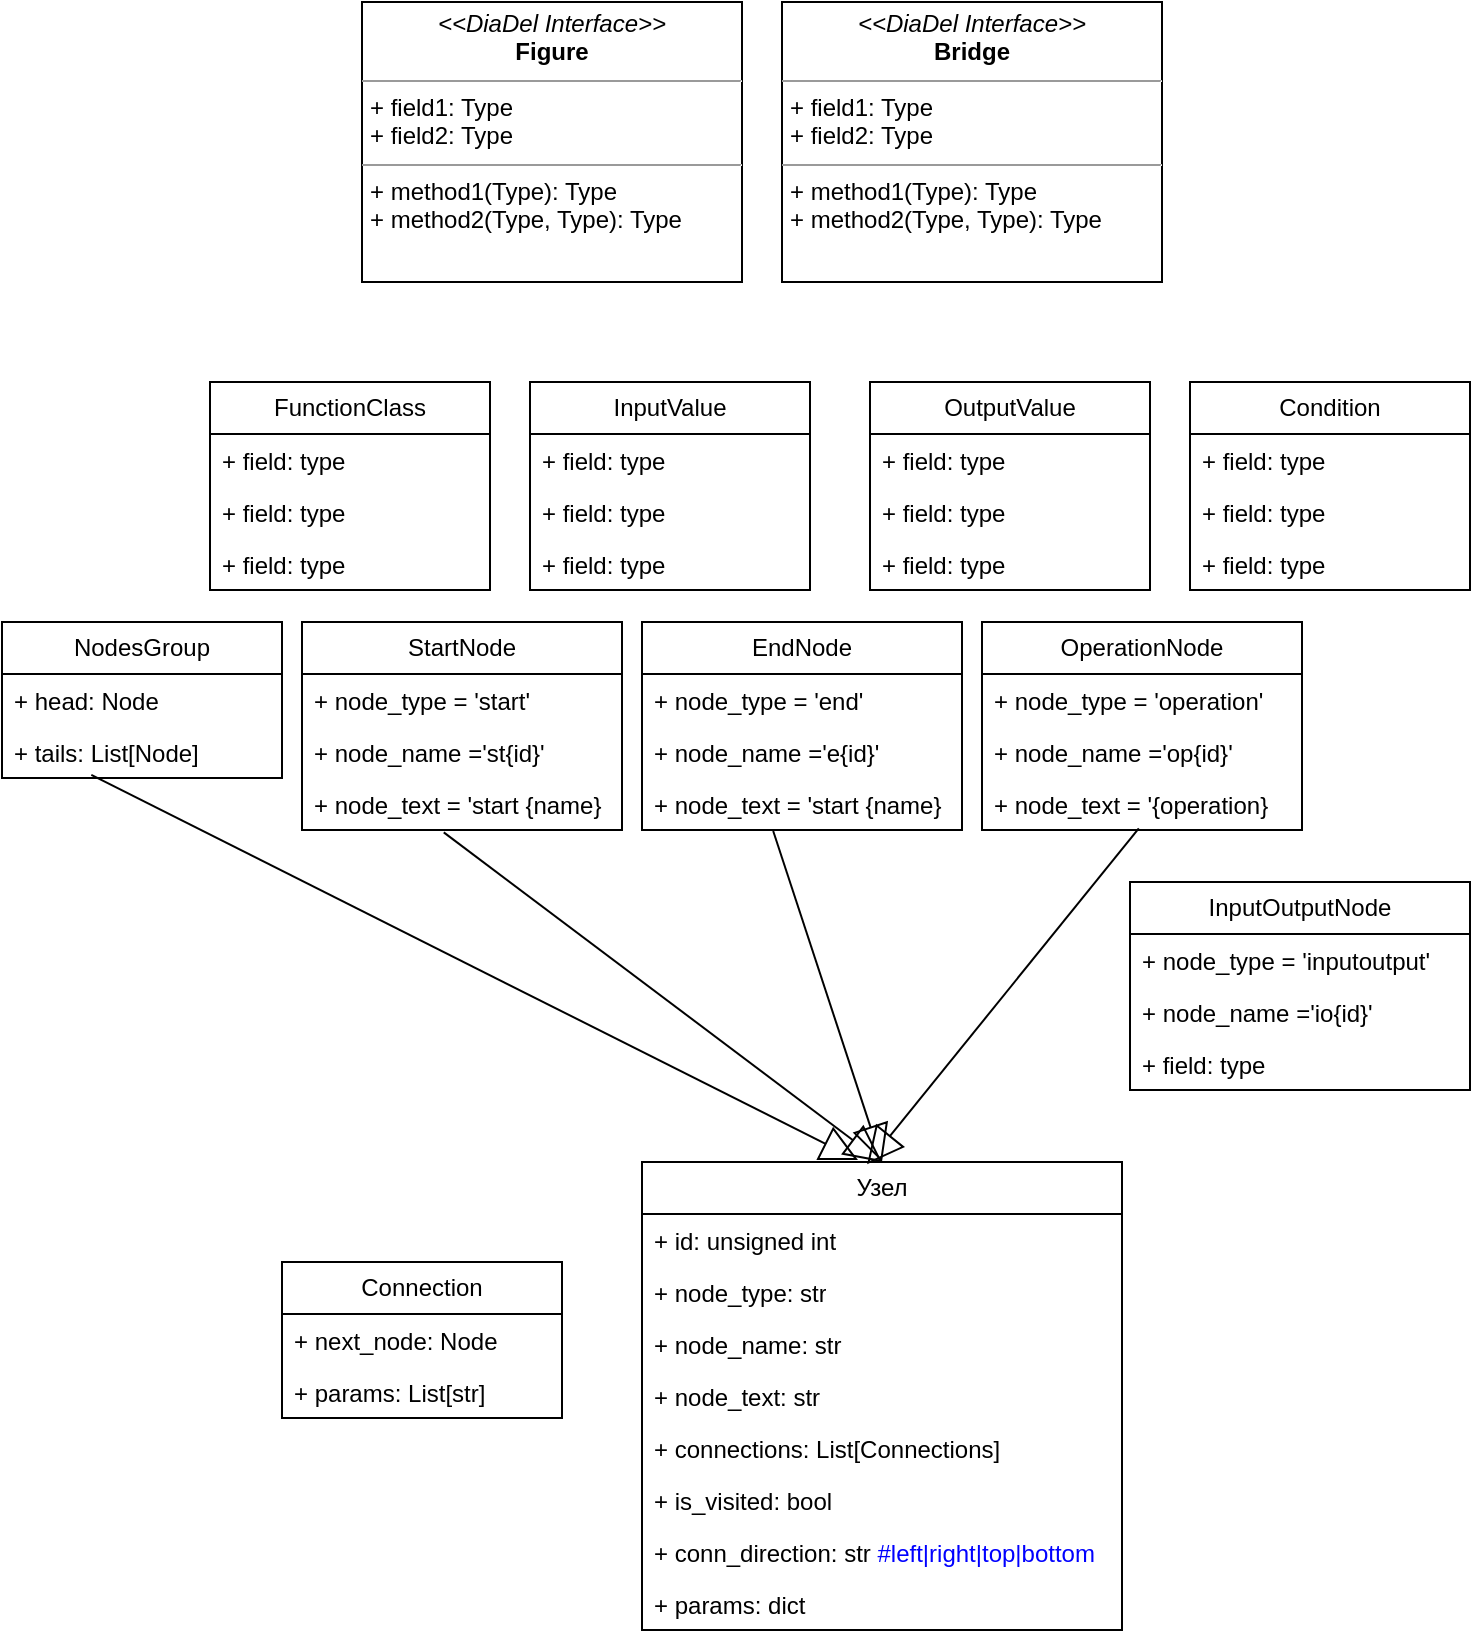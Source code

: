 <mxfile version="23.1.5" type="device">
  <diagram id="C5RBs43oDa-KdzZeNtuy" name="Page-1">
    <mxGraphModel dx="331" dy="721" grid="1" gridSize="10" guides="1" tooltips="1" connect="1" arrows="1" fold="1" page="1" pageScale="1" pageWidth="827" pageHeight="1169" math="0" shadow="0">
      <root>
        <mxCell id="WIyWlLk6GJQsqaUBKTNV-0" />
        <mxCell id="WIyWlLk6GJQsqaUBKTNV-1" parent="WIyWlLk6GJQsqaUBKTNV-0" />
        <mxCell id="og0lo65tPzCneyDVW0k1-9" value="Узел" style="swimlane;fontStyle=0;childLayout=stackLayout;horizontal=1;startSize=26;fillColor=none;horizontalStack=0;resizeParent=1;resizeParentMax=0;resizeLast=0;collapsible=1;marginBottom=0;whiteSpace=wrap;html=1;" vertex="1" parent="WIyWlLk6GJQsqaUBKTNV-1">
          <mxGeometry x="320" y="610" width="240" height="234" as="geometry" />
        </mxCell>
        <mxCell id="og0lo65tPzCneyDVW0k1-11" value="+ id: unsigned int" style="text;strokeColor=none;fillColor=none;align=left;verticalAlign=top;spacingLeft=4;spacingRight=4;overflow=hidden;rotatable=0;points=[[0,0.5],[1,0.5]];portConstraint=eastwest;whiteSpace=wrap;html=1;" vertex="1" parent="og0lo65tPzCneyDVW0k1-9">
          <mxGeometry y="26" width="240" height="26" as="geometry" />
        </mxCell>
        <mxCell id="og0lo65tPzCneyDVW0k1-72" value="+ node_type: str" style="text;strokeColor=none;fillColor=none;align=left;verticalAlign=top;spacingLeft=4;spacingRight=4;overflow=hidden;rotatable=0;points=[[0,0.5],[1,0.5]];portConstraint=eastwest;whiteSpace=wrap;html=1;" vertex="1" parent="og0lo65tPzCneyDVW0k1-9">
          <mxGeometry y="52" width="240" height="26" as="geometry" />
        </mxCell>
        <mxCell id="og0lo65tPzCneyDVW0k1-10" value="+ node_name: str" style="text;strokeColor=none;fillColor=none;align=left;verticalAlign=top;spacingLeft=4;spacingRight=4;overflow=hidden;rotatable=0;points=[[0,0.5],[1,0.5]];portConstraint=eastwest;whiteSpace=wrap;html=1;" vertex="1" parent="og0lo65tPzCneyDVW0k1-9">
          <mxGeometry y="78" width="240" height="26" as="geometry" />
        </mxCell>
        <mxCell id="og0lo65tPzCneyDVW0k1-76" value="+ node_text: str" style="text;strokeColor=none;fillColor=none;align=left;verticalAlign=top;spacingLeft=4;spacingRight=4;overflow=hidden;rotatable=0;points=[[0,0.5],[1,0.5]];portConstraint=eastwest;whiteSpace=wrap;html=1;" vertex="1" parent="og0lo65tPzCneyDVW0k1-9">
          <mxGeometry y="104" width="240" height="26" as="geometry" />
        </mxCell>
        <mxCell id="og0lo65tPzCneyDVW0k1-12" value="+ connections: List[Connections]" style="text;strokeColor=none;fillColor=none;align=left;verticalAlign=top;spacingLeft=4;spacingRight=4;overflow=hidden;rotatable=0;points=[[0,0.5],[1,0.5]];portConstraint=eastwest;whiteSpace=wrap;html=1;rounded=0;imageAspect=0;" vertex="1" parent="og0lo65tPzCneyDVW0k1-9">
          <mxGeometry y="130" width="240" height="26" as="geometry" />
        </mxCell>
        <mxCell id="og0lo65tPzCneyDVW0k1-67" value="+ is_visited: bool" style="text;strokeColor=none;fillColor=none;align=left;verticalAlign=top;spacingLeft=4;spacingRight=4;overflow=hidden;rotatable=0;points=[[0,0.5],[1,0.5]];portConstraint=eastwest;whiteSpace=wrap;html=1;rounded=0;imageAspect=0;" vertex="1" parent="og0lo65tPzCneyDVW0k1-9">
          <mxGeometry y="156" width="240" height="26" as="geometry" />
        </mxCell>
        <mxCell id="og0lo65tPzCneyDVW0k1-68" value="+ conn_direction: str &lt;font color=&quot;#0000ff&quot;&gt;#left|right|top|bottom&lt;/font&gt;" style="text;strokeColor=none;fillColor=none;align=left;verticalAlign=top;spacingLeft=4;spacingRight=4;overflow=hidden;rotatable=0;points=[[0,0.5],[1,0.5]];portConstraint=eastwest;whiteSpace=wrap;html=1;rounded=0;imageAspect=0;" vertex="1" parent="og0lo65tPzCneyDVW0k1-9">
          <mxGeometry y="182" width="240" height="26" as="geometry" />
        </mxCell>
        <mxCell id="og0lo65tPzCneyDVW0k1-69" value="+ params: dict" style="text;strokeColor=none;fillColor=none;align=left;verticalAlign=top;spacingLeft=4;spacingRight=4;overflow=hidden;rotatable=0;points=[[0,0.5],[1,0.5]];portConstraint=eastwest;whiteSpace=wrap;html=1;rounded=0;imageAspect=0;" vertex="1" parent="og0lo65tPzCneyDVW0k1-9">
          <mxGeometry y="208" width="240" height="26" as="geometry" />
        </mxCell>
        <mxCell id="og0lo65tPzCneyDVW0k1-13" value="Connection" style="swimlane;fontStyle=0;childLayout=stackLayout;horizontal=1;startSize=26;fillColor=none;horizontalStack=0;resizeParent=1;resizeParentMax=0;resizeLast=0;collapsible=1;marginBottom=0;whiteSpace=wrap;html=1;" vertex="1" parent="WIyWlLk6GJQsqaUBKTNV-1">
          <mxGeometry x="140" y="660" width="140" height="78" as="geometry" />
        </mxCell>
        <mxCell id="og0lo65tPzCneyDVW0k1-14" value="+ next_node: Node" style="text;strokeColor=none;fillColor=none;align=left;verticalAlign=top;spacingLeft=4;spacingRight=4;overflow=hidden;rotatable=0;points=[[0,0.5],[1,0.5]];portConstraint=eastwest;whiteSpace=wrap;html=1;" vertex="1" parent="og0lo65tPzCneyDVW0k1-13">
          <mxGeometry y="26" width="140" height="26" as="geometry" />
        </mxCell>
        <mxCell id="og0lo65tPzCneyDVW0k1-15" value="+ params: List[str]" style="text;strokeColor=none;fillColor=none;align=left;verticalAlign=top;spacingLeft=4;spacingRight=4;overflow=hidden;rotatable=0;points=[[0,0.5],[1,0.5]];portConstraint=eastwest;whiteSpace=wrap;html=1;" vertex="1" parent="og0lo65tPzCneyDVW0k1-13">
          <mxGeometry y="52" width="140" height="26" as="geometry" />
        </mxCell>
        <mxCell id="og0lo65tPzCneyDVW0k1-17" value="NodesGroup" style="swimlane;fontStyle=0;childLayout=stackLayout;horizontal=1;startSize=26;fillColor=none;horizontalStack=0;resizeParent=1;resizeParentMax=0;resizeLast=0;collapsible=1;marginBottom=0;whiteSpace=wrap;html=1;" vertex="1" parent="WIyWlLk6GJQsqaUBKTNV-1">
          <mxGeometry y="340" width="140" height="78" as="geometry" />
        </mxCell>
        <mxCell id="og0lo65tPzCneyDVW0k1-18" value="+ head: Node" style="text;strokeColor=none;fillColor=none;align=left;verticalAlign=top;spacingLeft=4;spacingRight=4;overflow=hidden;rotatable=0;points=[[0,0.5],[1,0.5]];portConstraint=eastwest;whiteSpace=wrap;html=1;" vertex="1" parent="og0lo65tPzCneyDVW0k1-17">
          <mxGeometry y="26" width="140" height="26" as="geometry" />
        </mxCell>
        <mxCell id="og0lo65tPzCneyDVW0k1-19" value="+ tails: List[Node]" style="text;strokeColor=none;fillColor=none;align=left;verticalAlign=top;spacingLeft=4;spacingRight=4;overflow=hidden;rotatable=0;points=[[0,0.5],[1,0.5]];portConstraint=eastwest;whiteSpace=wrap;html=1;" vertex="1" parent="og0lo65tPzCneyDVW0k1-17">
          <mxGeometry y="52" width="140" height="26" as="geometry" />
        </mxCell>
        <mxCell id="og0lo65tPzCneyDVW0k1-21" value="StartNode" style="swimlane;fontStyle=0;childLayout=stackLayout;horizontal=1;startSize=26;fillColor=none;horizontalStack=0;resizeParent=1;resizeParentMax=0;resizeLast=0;collapsible=1;marginBottom=0;whiteSpace=wrap;html=1;" vertex="1" parent="WIyWlLk6GJQsqaUBKTNV-1">
          <mxGeometry x="150" y="340" width="160" height="104" as="geometry" />
        </mxCell>
        <mxCell id="og0lo65tPzCneyDVW0k1-22" value="+ node_type = &#39;start&#39;" style="text;strokeColor=none;fillColor=none;align=left;verticalAlign=top;spacingLeft=4;spacingRight=4;overflow=hidden;rotatable=0;points=[[0,0.5],[1,0.5]];portConstraint=eastwest;whiteSpace=wrap;html=1;" vertex="1" parent="og0lo65tPzCneyDVW0k1-21">
          <mxGeometry y="26" width="160" height="26" as="geometry" />
        </mxCell>
        <mxCell id="og0lo65tPzCneyDVW0k1-70" value="+ node_name =&#39;st{id}&#39;" style="text;strokeColor=none;fillColor=none;align=left;verticalAlign=top;spacingLeft=4;spacingRight=4;overflow=hidden;rotatable=0;points=[[0,0.5],[1,0.5]];portConstraint=eastwest;whiteSpace=wrap;html=1;" vertex="1" parent="og0lo65tPzCneyDVW0k1-21">
          <mxGeometry y="52" width="160" height="26" as="geometry" />
        </mxCell>
        <mxCell id="og0lo65tPzCneyDVW0k1-71" value="+ node_text = &#39;start {name}" style="text;strokeColor=none;fillColor=none;align=left;verticalAlign=top;spacingLeft=4;spacingRight=4;overflow=hidden;rotatable=0;points=[[0,0.5],[1,0.5]];portConstraint=eastwest;whiteSpace=wrap;html=1;" vertex="1" parent="og0lo65tPzCneyDVW0k1-21">
          <mxGeometry y="78" width="160" height="26" as="geometry" />
        </mxCell>
        <mxCell id="og0lo65tPzCneyDVW0k1-25" value="EndNode" style="swimlane;fontStyle=0;childLayout=stackLayout;horizontal=1;startSize=26;fillColor=none;horizontalStack=0;resizeParent=1;resizeParentMax=0;resizeLast=0;collapsible=1;marginBottom=0;whiteSpace=wrap;html=1;" vertex="1" parent="WIyWlLk6GJQsqaUBKTNV-1">
          <mxGeometry x="320" y="340" width="160" height="104" as="geometry" />
        </mxCell>
        <mxCell id="og0lo65tPzCneyDVW0k1-26" value="+ node_type = &#39;end&#39;" style="text;strokeColor=none;fillColor=none;align=left;verticalAlign=top;spacingLeft=4;spacingRight=4;overflow=hidden;rotatable=0;points=[[0,0.5],[1,0.5]];portConstraint=eastwest;whiteSpace=wrap;html=1;" vertex="1" parent="og0lo65tPzCneyDVW0k1-25">
          <mxGeometry y="26" width="160" height="26" as="geometry" />
        </mxCell>
        <mxCell id="og0lo65tPzCneyDVW0k1-27" value="+ node_name =&#39;e{id}&#39;" style="text;strokeColor=none;fillColor=none;align=left;verticalAlign=top;spacingLeft=4;spacingRight=4;overflow=hidden;rotatable=0;points=[[0,0.5],[1,0.5]];portConstraint=eastwest;whiteSpace=wrap;html=1;" vertex="1" parent="og0lo65tPzCneyDVW0k1-25">
          <mxGeometry y="52" width="160" height="26" as="geometry" />
        </mxCell>
        <mxCell id="og0lo65tPzCneyDVW0k1-28" value="+ node_text = &#39;start {name}" style="text;strokeColor=none;fillColor=none;align=left;verticalAlign=top;spacingLeft=4;spacingRight=4;overflow=hidden;rotatable=0;points=[[0,0.5],[1,0.5]];portConstraint=eastwest;whiteSpace=wrap;html=1;" vertex="1" parent="og0lo65tPzCneyDVW0k1-25">
          <mxGeometry y="78" width="160" height="26" as="geometry" />
        </mxCell>
        <mxCell id="og0lo65tPzCneyDVW0k1-29" value="OperationNode" style="swimlane;fontStyle=0;childLayout=stackLayout;horizontal=1;startSize=26;fillColor=none;horizontalStack=0;resizeParent=1;resizeParentMax=0;resizeLast=0;collapsible=1;marginBottom=0;whiteSpace=wrap;html=1;" vertex="1" parent="WIyWlLk6GJQsqaUBKTNV-1">
          <mxGeometry x="490" y="340" width="160" height="104" as="geometry" />
        </mxCell>
        <mxCell id="og0lo65tPzCneyDVW0k1-30" value="+ node_type = &#39;operation&#39;" style="text;strokeColor=none;fillColor=none;align=left;verticalAlign=top;spacingLeft=4;spacingRight=4;overflow=hidden;rotatable=0;points=[[0,0.5],[1,0.5]];portConstraint=eastwest;whiteSpace=wrap;html=1;" vertex="1" parent="og0lo65tPzCneyDVW0k1-29">
          <mxGeometry y="26" width="160" height="26" as="geometry" />
        </mxCell>
        <mxCell id="og0lo65tPzCneyDVW0k1-31" value="+ node_name =&#39;op{id}&#39;" style="text;strokeColor=none;fillColor=none;align=left;verticalAlign=top;spacingLeft=4;spacingRight=4;overflow=hidden;rotatable=0;points=[[0,0.5],[1,0.5]];portConstraint=eastwest;whiteSpace=wrap;html=1;" vertex="1" parent="og0lo65tPzCneyDVW0k1-29">
          <mxGeometry y="52" width="160" height="26" as="geometry" />
        </mxCell>
        <mxCell id="og0lo65tPzCneyDVW0k1-32" value="+ node_text = &#39;{operation}" style="text;strokeColor=none;fillColor=none;align=left;verticalAlign=top;spacingLeft=4;spacingRight=4;overflow=hidden;rotatable=0;points=[[0,0.5],[1,0.5]];portConstraint=eastwest;whiteSpace=wrap;html=1;" vertex="1" parent="og0lo65tPzCneyDVW0k1-29">
          <mxGeometry y="78" width="160" height="26" as="geometry" />
        </mxCell>
        <mxCell id="og0lo65tPzCneyDVW0k1-33" value="FunctionClass" style="swimlane;fontStyle=0;childLayout=stackLayout;horizontal=1;startSize=26;fillColor=none;horizontalStack=0;resizeParent=1;resizeParentMax=0;resizeLast=0;collapsible=1;marginBottom=0;whiteSpace=wrap;html=1;" vertex="1" parent="WIyWlLk6GJQsqaUBKTNV-1">
          <mxGeometry x="104" y="220" width="140" height="104" as="geometry" />
        </mxCell>
        <mxCell id="og0lo65tPzCneyDVW0k1-34" value="+ field: type" style="text;strokeColor=none;fillColor=none;align=left;verticalAlign=top;spacingLeft=4;spacingRight=4;overflow=hidden;rotatable=0;points=[[0,0.5],[1,0.5]];portConstraint=eastwest;whiteSpace=wrap;html=1;" vertex="1" parent="og0lo65tPzCneyDVW0k1-33">
          <mxGeometry y="26" width="140" height="26" as="geometry" />
        </mxCell>
        <mxCell id="og0lo65tPzCneyDVW0k1-35" value="+ field: type" style="text;strokeColor=none;fillColor=none;align=left;verticalAlign=top;spacingLeft=4;spacingRight=4;overflow=hidden;rotatable=0;points=[[0,0.5],[1,0.5]];portConstraint=eastwest;whiteSpace=wrap;html=1;" vertex="1" parent="og0lo65tPzCneyDVW0k1-33">
          <mxGeometry y="52" width="140" height="26" as="geometry" />
        </mxCell>
        <mxCell id="og0lo65tPzCneyDVW0k1-36" value="+ field: type" style="text;strokeColor=none;fillColor=none;align=left;verticalAlign=top;spacingLeft=4;spacingRight=4;overflow=hidden;rotatable=0;points=[[0,0.5],[1,0.5]];portConstraint=eastwest;whiteSpace=wrap;html=1;" vertex="1" parent="og0lo65tPzCneyDVW0k1-33">
          <mxGeometry y="78" width="140" height="26" as="geometry" />
        </mxCell>
        <mxCell id="og0lo65tPzCneyDVW0k1-37" value="InputValue" style="swimlane;fontStyle=0;childLayout=stackLayout;horizontal=1;startSize=26;fillColor=none;horizontalStack=0;resizeParent=1;resizeParentMax=0;resizeLast=0;collapsible=1;marginBottom=0;whiteSpace=wrap;html=1;" vertex="1" parent="WIyWlLk6GJQsqaUBKTNV-1">
          <mxGeometry x="264" y="220" width="140" height="104" as="geometry" />
        </mxCell>
        <mxCell id="og0lo65tPzCneyDVW0k1-38" value="+ field: type" style="text;strokeColor=none;fillColor=none;align=left;verticalAlign=top;spacingLeft=4;spacingRight=4;overflow=hidden;rotatable=0;points=[[0,0.5],[1,0.5]];portConstraint=eastwest;whiteSpace=wrap;html=1;" vertex="1" parent="og0lo65tPzCneyDVW0k1-37">
          <mxGeometry y="26" width="140" height="26" as="geometry" />
        </mxCell>
        <mxCell id="og0lo65tPzCneyDVW0k1-39" value="+ field: type" style="text;strokeColor=none;fillColor=none;align=left;verticalAlign=top;spacingLeft=4;spacingRight=4;overflow=hidden;rotatable=0;points=[[0,0.5],[1,0.5]];portConstraint=eastwest;whiteSpace=wrap;html=1;" vertex="1" parent="og0lo65tPzCneyDVW0k1-37">
          <mxGeometry y="52" width="140" height="26" as="geometry" />
        </mxCell>
        <mxCell id="og0lo65tPzCneyDVW0k1-40" value="+ field: type" style="text;strokeColor=none;fillColor=none;align=left;verticalAlign=top;spacingLeft=4;spacingRight=4;overflow=hidden;rotatable=0;points=[[0,0.5],[1,0.5]];portConstraint=eastwest;whiteSpace=wrap;html=1;" vertex="1" parent="og0lo65tPzCneyDVW0k1-37">
          <mxGeometry y="78" width="140" height="26" as="geometry" />
        </mxCell>
        <mxCell id="og0lo65tPzCneyDVW0k1-41" value="OutputValue" style="swimlane;fontStyle=0;childLayout=stackLayout;horizontal=1;startSize=26;fillColor=none;horizontalStack=0;resizeParent=1;resizeParentMax=0;resizeLast=0;collapsible=1;marginBottom=0;whiteSpace=wrap;html=1;" vertex="1" parent="WIyWlLk6GJQsqaUBKTNV-1">
          <mxGeometry x="434" y="220" width="140" height="104" as="geometry" />
        </mxCell>
        <mxCell id="og0lo65tPzCneyDVW0k1-42" value="+ field: type" style="text;strokeColor=none;fillColor=none;align=left;verticalAlign=top;spacingLeft=4;spacingRight=4;overflow=hidden;rotatable=0;points=[[0,0.5],[1,0.5]];portConstraint=eastwest;whiteSpace=wrap;html=1;" vertex="1" parent="og0lo65tPzCneyDVW0k1-41">
          <mxGeometry y="26" width="140" height="26" as="geometry" />
        </mxCell>
        <mxCell id="og0lo65tPzCneyDVW0k1-43" value="+ field: type" style="text;strokeColor=none;fillColor=none;align=left;verticalAlign=top;spacingLeft=4;spacingRight=4;overflow=hidden;rotatable=0;points=[[0,0.5],[1,0.5]];portConstraint=eastwest;whiteSpace=wrap;html=1;" vertex="1" parent="og0lo65tPzCneyDVW0k1-41">
          <mxGeometry y="52" width="140" height="26" as="geometry" />
        </mxCell>
        <mxCell id="og0lo65tPzCneyDVW0k1-44" value="+ field: type" style="text;strokeColor=none;fillColor=none;align=left;verticalAlign=top;spacingLeft=4;spacingRight=4;overflow=hidden;rotatable=0;points=[[0,0.5],[1,0.5]];portConstraint=eastwest;whiteSpace=wrap;html=1;" vertex="1" parent="og0lo65tPzCneyDVW0k1-41">
          <mxGeometry y="78" width="140" height="26" as="geometry" />
        </mxCell>
        <mxCell id="og0lo65tPzCneyDVW0k1-45" value="Condition" style="swimlane;fontStyle=0;childLayout=stackLayout;horizontal=1;startSize=26;fillColor=none;horizontalStack=0;resizeParent=1;resizeParentMax=0;resizeLast=0;collapsible=1;marginBottom=0;whiteSpace=wrap;html=1;" vertex="1" parent="WIyWlLk6GJQsqaUBKTNV-1">
          <mxGeometry x="594" y="220" width="140" height="104" as="geometry" />
        </mxCell>
        <mxCell id="og0lo65tPzCneyDVW0k1-46" value="+ field: type" style="text;strokeColor=none;fillColor=none;align=left;verticalAlign=top;spacingLeft=4;spacingRight=4;overflow=hidden;rotatable=0;points=[[0,0.5],[1,0.5]];portConstraint=eastwest;whiteSpace=wrap;html=1;" vertex="1" parent="og0lo65tPzCneyDVW0k1-45">
          <mxGeometry y="26" width="140" height="26" as="geometry" />
        </mxCell>
        <mxCell id="og0lo65tPzCneyDVW0k1-47" value="+ field: type" style="text;strokeColor=none;fillColor=none;align=left;verticalAlign=top;spacingLeft=4;spacingRight=4;overflow=hidden;rotatable=0;points=[[0,0.5],[1,0.5]];portConstraint=eastwest;whiteSpace=wrap;html=1;" vertex="1" parent="og0lo65tPzCneyDVW0k1-45">
          <mxGeometry y="52" width="140" height="26" as="geometry" />
        </mxCell>
        <mxCell id="og0lo65tPzCneyDVW0k1-48" value="+ field: type" style="text;strokeColor=none;fillColor=none;align=left;verticalAlign=top;spacingLeft=4;spacingRight=4;overflow=hidden;rotatable=0;points=[[0,0.5],[1,0.5]];portConstraint=eastwest;whiteSpace=wrap;html=1;" vertex="1" parent="og0lo65tPzCneyDVW0k1-45">
          <mxGeometry y="78" width="140" height="26" as="geometry" />
        </mxCell>
        <mxCell id="og0lo65tPzCneyDVW0k1-61" value="&lt;p style=&quot;margin:0px;margin-top:4px;text-align:center;&quot;&gt;&lt;i&gt;&amp;lt;&amp;lt;DiaDel Interface&amp;gt;&amp;gt;&lt;/i&gt;&lt;br&gt;&lt;b&gt;Figure&lt;/b&gt;&lt;/p&gt;&lt;hr size=&quot;1&quot;&gt;&lt;p style=&quot;margin:0px;margin-left:4px;&quot;&gt;+ field1: Type&lt;br&gt;+ field2: Type&lt;/p&gt;&lt;hr size=&quot;1&quot;&gt;&lt;p style=&quot;margin:0px;margin-left:4px;&quot;&gt;+ method1(Type): Type&lt;br&gt;+ method2(Type, Type): Type&lt;/p&gt;" style="verticalAlign=top;align=left;overflow=fill;html=1;whiteSpace=wrap;" vertex="1" parent="WIyWlLk6GJQsqaUBKTNV-1">
          <mxGeometry x="180" y="30" width="190" height="140" as="geometry" />
        </mxCell>
        <mxCell id="og0lo65tPzCneyDVW0k1-62" value="&lt;p style=&quot;margin:0px;margin-top:4px;text-align:center;&quot;&gt;&lt;i&gt;&amp;lt;&amp;lt;DiaDel Interface&amp;gt;&amp;gt;&lt;/i&gt;&lt;br&gt;&lt;b&gt;Bridge&lt;/b&gt;&lt;/p&gt;&lt;hr size=&quot;1&quot;&gt;&lt;p style=&quot;margin:0px;margin-left:4px;&quot;&gt;+ field1: Type&lt;br&gt;+ field2: Type&lt;/p&gt;&lt;hr size=&quot;1&quot;&gt;&lt;p style=&quot;margin:0px;margin-left:4px;&quot;&gt;+ method1(Type): Type&lt;br&gt;+ method2(Type, Type): Type&lt;/p&gt;" style="verticalAlign=top;align=left;overflow=fill;html=1;whiteSpace=wrap;" vertex="1" parent="WIyWlLk6GJQsqaUBKTNV-1">
          <mxGeometry x="390" y="30" width="190" height="140" as="geometry" />
        </mxCell>
        <mxCell id="og0lo65tPzCneyDVW0k1-74" value="" style="endArrow=block;endSize=16;endFill=0;html=1;rounded=0;exitX=0.443;exitY=1.045;exitDx=0;exitDy=0;exitPerimeter=0;entryX=0.5;entryY=0;entryDx=0;entryDy=0;" edge="1" parent="WIyWlLk6GJQsqaUBKTNV-1" source="og0lo65tPzCneyDVW0k1-71" target="og0lo65tPzCneyDVW0k1-9">
          <mxGeometry width="160" relative="1" as="geometry">
            <mxPoint x="300" y="500" as="sourcePoint" />
            <mxPoint x="460" y="500" as="targetPoint" />
          </mxGeometry>
        </mxCell>
        <mxCell id="og0lo65tPzCneyDVW0k1-75" value="" style="endArrow=block;endSize=16;endFill=0;html=1;rounded=0;exitX=0.319;exitY=0.942;exitDx=0;exitDy=0;exitPerimeter=0;entryX=0.45;entryY=-0.004;entryDx=0;entryDy=0;entryPerimeter=0;" edge="1" parent="WIyWlLk6GJQsqaUBKTNV-1" source="og0lo65tPzCneyDVW0k1-19" target="og0lo65tPzCneyDVW0k1-9">
          <mxGeometry width="160" relative="1" as="geometry">
            <mxPoint x="150" y="460" as="sourcePoint" />
            <mxPoint x="310" y="460" as="targetPoint" />
          </mxGeometry>
        </mxCell>
        <mxCell id="og0lo65tPzCneyDVW0k1-77" value="" style="endArrow=block;endSize=16;endFill=0;html=1;rounded=0;exitX=0.41;exitY=1.019;exitDx=0;exitDy=0;exitPerimeter=0;entryX=0.5;entryY=0;entryDx=0;entryDy=0;" edge="1" parent="WIyWlLk6GJQsqaUBKTNV-1" source="og0lo65tPzCneyDVW0k1-28" target="og0lo65tPzCneyDVW0k1-9">
          <mxGeometry width="160" relative="1" as="geometry">
            <mxPoint x="420" y="500" as="sourcePoint" />
            <mxPoint x="580" y="500" as="targetPoint" />
          </mxGeometry>
        </mxCell>
        <mxCell id="og0lo65tPzCneyDVW0k1-78" value="" style="endArrow=block;endSize=16;endFill=0;html=1;rounded=0;exitX=0.49;exitY=0.968;exitDx=0;exitDy=0;exitPerimeter=0;entryX=0.469;entryY=0.005;entryDx=0;entryDy=0;entryPerimeter=0;" edge="1" parent="WIyWlLk6GJQsqaUBKTNV-1" source="og0lo65tPzCneyDVW0k1-32" target="og0lo65tPzCneyDVW0k1-9">
          <mxGeometry width="160" relative="1" as="geometry">
            <mxPoint x="530" y="540" as="sourcePoint" />
            <mxPoint x="448.0" y="610" as="targetPoint" />
          </mxGeometry>
        </mxCell>
        <mxCell id="og0lo65tPzCneyDVW0k1-79" value="InputOutputNode" style="swimlane;fontStyle=0;childLayout=stackLayout;horizontal=1;startSize=26;fillColor=none;horizontalStack=0;resizeParent=1;resizeParentMax=0;resizeLast=0;collapsible=1;marginBottom=0;whiteSpace=wrap;html=1;" vertex="1" parent="WIyWlLk6GJQsqaUBKTNV-1">
          <mxGeometry x="564" y="470" width="170" height="104" as="geometry" />
        </mxCell>
        <mxCell id="og0lo65tPzCneyDVW0k1-80" value="+ node_type = &#39;inputoutput&#39;" style="text;strokeColor=none;fillColor=none;align=left;verticalAlign=top;spacingLeft=4;spacingRight=4;overflow=hidden;rotatable=0;points=[[0,0.5],[1,0.5]];portConstraint=eastwest;whiteSpace=wrap;html=1;" vertex="1" parent="og0lo65tPzCneyDVW0k1-79">
          <mxGeometry y="26" width="170" height="26" as="geometry" />
        </mxCell>
        <mxCell id="og0lo65tPzCneyDVW0k1-81" value="+ node_name =&#39;io{id}&#39;" style="text;strokeColor=none;fillColor=none;align=left;verticalAlign=top;spacingLeft=4;spacingRight=4;overflow=hidden;rotatable=0;points=[[0,0.5],[1,0.5]];portConstraint=eastwest;whiteSpace=wrap;html=1;" vertex="1" parent="og0lo65tPzCneyDVW0k1-79">
          <mxGeometry y="52" width="170" height="26" as="geometry" />
        </mxCell>
        <mxCell id="og0lo65tPzCneyDVW0k1-82" value="+ field: type" style="text;strokeColor=none;fillColor=none;align=left;verticalAlign=top;spacingLeft=4;spacingRight=4;overflow=hidden;rotatable=0;points=[[0,0.5],[1,0.5]];portConstraint=eastwest;whiteSpace=wrap;html=1;" vertex="1" parent="og0lo65tPzCneyDVW0k1-79">
          <mxGeometry y="78" width="170" height="26" as="geometry" />
        </mxCell>
      </root>
    </mxGraphModel>
  </diagram>
</mxfile>
